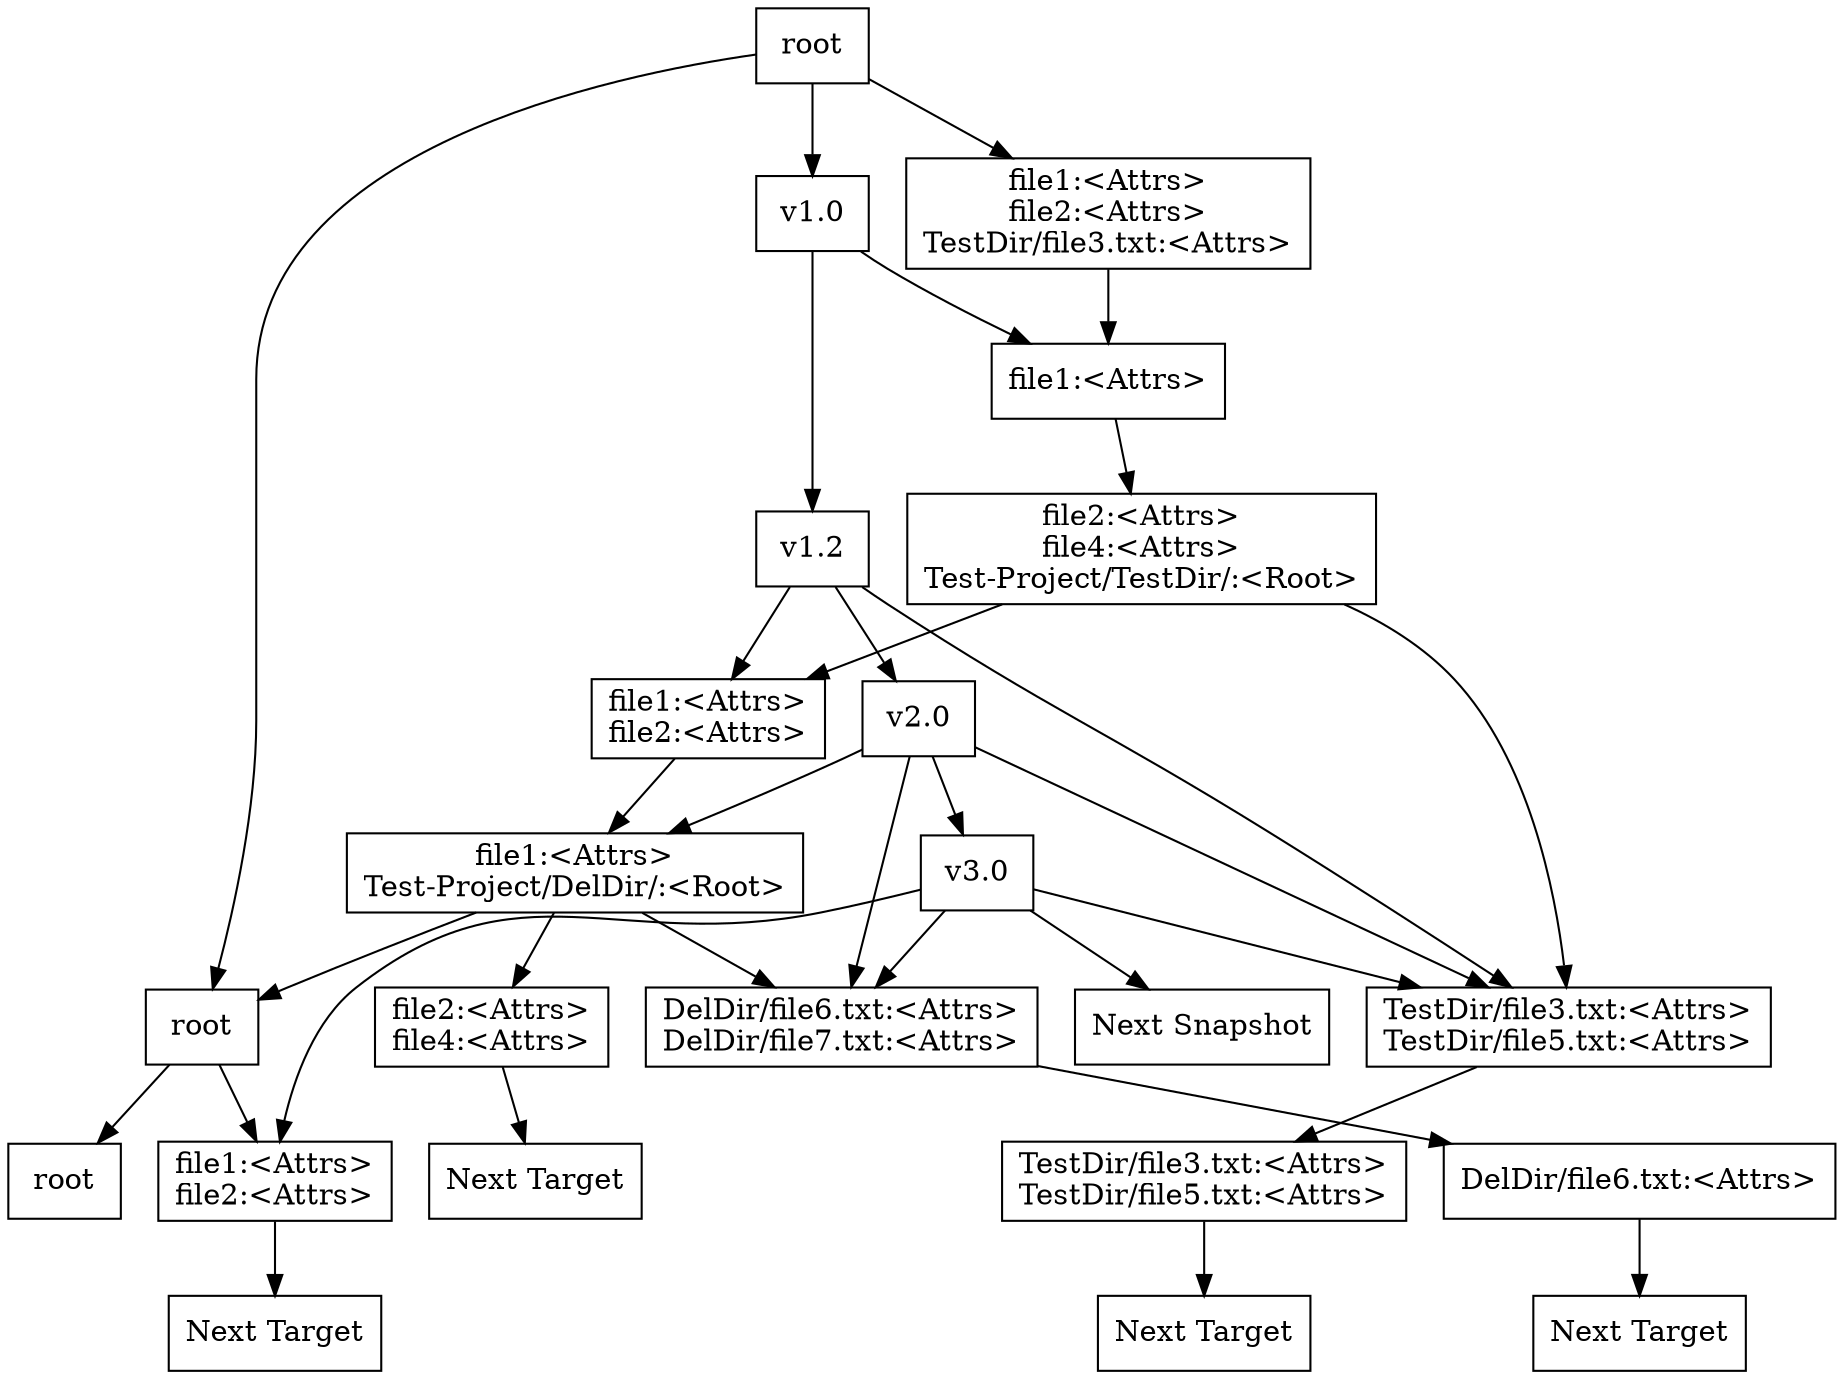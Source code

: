 digraph G {
  "ILXGXKQOYKFLIGZLFCFJKKXYD9IXPYXESVYEDKHFCUVFSMJRRZVFWTWNZKQKJXOKLSJRAXAARLDGEBXZP" [ shape =Square, label = "root" ];
  "QLMUXWHDANKMJJUAVMDYUZMJSWALM99H99ZYFZYCWUSZOA9EZFVFCPEDDYKOWJIWUU9RAPSSIAWLZQCIA" [ shape =Square, label = "v1.0" ];
  "MCUCPZCKTMHXTEQSBXFNOK9AQLXAAH9H9MKDSG9999VMOFLNCUTQUAUVC9MTDMFAPJSAASTGXMVOLZXJF" [ shape =Square, label = "file1:<Attrs>
file2:<Attrs>
TestDir/file3.txt:<Attrs>
" ];
  "FDCWVHCTIRLXPYCLEEAUQGDIOGWXZYBPNZHQ99HNVWLDFVXNULDSTXHGKFUTFVMYPHT9NYGOFRZXFRGGO" [ shape =Square, label = "root" ];
  "UIIPFGRPOZBWVRQGETCTTUZEQUBKKESYLNPVXYHDXREMHNTDAXEYUPHZTSPVUUIHSGGZBGQNLRQ9AJTTF" [ shape =Square, label = "file1:<Attrs>
" ];
  "KXFTIYIIDLUIZBJDNBCTCUWNCPOPCNUIFOLJDWLCSRKWEZGCT9KMUZNVAKU9SBHIJIIQQJLIMONPAUDFU" [ shape =Square, label = "v1.2" ];
  "PLERPRGHQYGJNLRBNHBKIWQZK9L9LH9WEXSRKBPKSXWDRMUOVQBUTQVLZRWYLHABGHIXFGUACDYRZSNGB" [ shape =Square, label = "file1:<Attrs>
Test-Project/DelDir/:<Root>
" ];
  "RLFOODRYAARIVMWTKBISWKAXDVLPLLKGWFAZXHDMOIEILHZKQCBZSIBMMYK9OYQKXLOSVAYOMJGWQ9BBG" [ shape =Square, label = "file1:<Attrs>
file2:<Attrs>
" ];
  "QK9POWBOGUSACXYQDUFWDSUPMAGKSG9UHQBRUCYWIJCXWCLSLBDALSYJFDZ9FLCGFTNYFWXAPCQJMPAUA" [ shape =Square, label = "root" ];
  "RORHHWYXYEWKKSSRZWGSEZOVOMLSJRSHPSVQDYROKMGCG9SFPBIIWQJVMMRWXPANBEEIGPGEQHDCCISTK" [ shape =Square, label = "file1:<Attrs>
file2:<Attrs>
" ];
  "IUPELRDKSDAIYUDPYZIYHICSHVCONNBXCLMNWXS9PDYWHBXOQHSBNE9WXEKWAZMULMZWY9CVJJBGBVYCW" [ shape =Square, label = "TestDir/file3.txt:<Attrs>
TestDir/file5.txt:<Attrs>
" ];
  "DFROAARDC9XVLXCGLBBHUVUOHQZGUSEWTQQDERNW9FRMMOWSCTARNINRWVBPT9ZZJMBTLWSKPI9ARDPWE" [ shape =Square, label = "v2.0" ];
  "RLRQHCUCSYBWVVUDSJLAJGOKPFMEKIXPDQDTNUQAYTIKCDRWYLUCADXRUAILGHNNEHRXKVHYOIQWGECKA" [ shape =Square, label = "file2:<Attrs>
file4:<Attrs>
Test-Project/TestDir/:<Root>
" ];
  "ARFUTR9WEAAZQLJARZOATRXBDYEMLFEFEXMIJVOGMIMAKGHRHAOYML9JBHPPW9HVSPMUDEUCPNJSXIVKJ" [ shape =Square, label = "Next Target" ];
  "OOITLGVHYLWHWYILFTQLZUAHMV9KFPCRJUJMFIXNPDRXTVZBBKHWS9KGP9EWFPJWBTWAEKPPZHJGTELRK" [ shape =Square, label = "DelDir/file6.txt:<Attrs>
DelDir/file7.txt:<Attrs>
" ];
  "OBWRKVGULRZWINXERUJYPCEDPRHVE9QRZDKNUJGDGJK9XQOGBWOKWUNQICFNZJWDANLPBMRTGIGTHATTY" [ shape =Square, label = "v3.0" ];
  "NWKYR9CASGCPXKJAHLXTXEP9EQLS9QRGSUANOEUY9KQED9QAFLMI9X9TDKQEMRNWCKJ9PRCIHRRPUUAT9" [ shape =Square, label = "TestDir/file3.txt:<Attrs>
TestDir/file5.txt:<Attrs>
" ];
  "BOTYJKXWDKDBNBSCMFZQLVBRFOLYFDRTDOKIMHDOVNHLNLZKUBQPTSKRM9YZQMB9ABAMKXBDIXJPPA9OK" [ shape =Square, label = "Next Snapshot" ];
  "IOSLJPHWMRBMI9WSTJKLKBIGAOKUAJBYNARFINVFAHZQTONXDOTFDDGJRGZBLEFCUEGSMXDOL9CTAKOQF" [ shape =Square, label = "Next Target" ];
  "WETDKOCHLGGOYQBJBHWXXKWZLISYMTPYLORFSVAXAQHSNGMQXKYMDENUKLHHQGXKFMXCCSHHRTUSFAPMD" [ shape =Square, label = "file2:<Attrs>
file4:<Attrs>
" ];
  "EGE9IQMSMXAJR9RPKXNHWYQFSDBMWC9UCGNJSDHSEDCM9GNOEPULQ9TXLJTRGGNZWFOAFMJDHPJEPJZZE" [ shape =Square, label = "DelDir/file6.txt:<Attrs>
" ];
  "SYZME9KDMTNKMXORZRGMNXCMPTZSBBROVSYJFPDQJKACSZPBMOTRFEQCEXSBKVNYBWMXMDPRBYGHTZWJL" [ shape =Square, label = "Next Target" ];
  "SJPORUE9IAQWGPWEPYFXVAAM9ZDPNCNMXJYDCIBMQQAAYCUMKEZRRJ9EKLYCMVSYLFNWLNYEATDHFVTPZ" [ shape =Square, label = "Next Target" ];
  "ILXGXKQOYKFLIGZLFCFJKKXYD9IXPYXESVYEDKHFCUVFSMJRRZVFWTWNZKQKJXOKLSJRAXAARLDGEBXZP" -> "QLMUXWHDANKMJJUAVMDYUZMJSWALM99H99ZYFZYCWUSZOA9EZFVFCPEDDYKOWJIWUU9RAPSSIAWLZQCIA";
  "ILXGXKQOYKFLIGZLFCFJKKXYD9IXPYXESVYEDKHFCUVFSMJRRZVFWTWNZKQKJXOKLSJRAXAARLDGEBXZP" -> "MCUCPZCKTMHXTEQSBXFNOK9AQLXAAH9H9MKDSG9999VMOFLNCUTQUAUVC9MTDMFAPJSAASTGXMVOLZXJF";
  "ILXGXKQOYKFLIGZLFCFJKKXYD9IXPYXESVYEDKHFCUVFSMJRRZVFWTWNZKQKJXOKLSJRAXAARLDGEBXZP" -> "FDCWVHCTIRLXPYCLEEAUQGDIOGWXZYBPNZHQ99HNVWLDFVXNULDSTXHGKFUTFVMYPHT9NYGOFRZXFRGGO";
  "MCUCPZCKTMHXTEQSBXFNOK9AQLXAAH9H9MKDSG9999VMOFLNCUTQUAUVC9MTDMFAPJSAASTGXMVOLZXJF" -> "UIIPFGRPOZBWVRQGETCTTUZEQUBKKESYLNPVXYHDXREMHNTDAXEYUPHZTSPVUUIHSGGZBGQNLRQ9AJTTF";
  "QLMUXWHDANKMJJUAVMDYUZMJSWALM99H99ZYFZYCWUSZOA9EZFVFCPEDDYKOWJIWUU9RAPSSIAWLZQCIA" -> "UIIPFGRPOZBWVRQGETCTTUZEQUBKKESYLNPVXYHDXREMHNTDAXEYUPHZTSPVUUIHSGGZBGQNLRQ9AJTTF";
  "QLMUXWHDANKMJJUAVMDYUZMJSWALM99H99ZYFZYCWUSZOA9EZFVFCPEDDYKOWJIWUU9RAPSSIAWLZQCIA" -> "KXFTIYIIDLUIZBJDNBCTCUWNCPOPCNUIFOLJDWLCSRKWEZGCT9KMUZNVAKU9SBHIJIIQQJLIMONPAUDFU";
  "PLERPRGHQYGJNLRBNHBKIWQZK9L9LH9WEXSRKBPKSXWDRMUOVQBUTQVLZRWYLHABGHIXFGUACDYRZSNGB" -> "FDCWVHCTIRLXPYCLEEAUQGDIOGWXZYBPNZHQ99HNVWLDFVXNULDSTXHGKFUTFVMYPHT9NYGOFRZXFRGGO";
  "FDCWVHCTIRLXPYCLEEAUQGDIOGWXZYBPNZHQ99HNVWLDFVXNULDSTXHGKFUTFVMYPHT9NYGOFRZXFRGGO" -> "RLFOODRYAARIVMWTKBISWKAXDVLPLLKGWFAZXHDMOIEILHZKQCBZSIBMMYK9OYQKXLOSVAYOMJGWQ9BBG";
  "FDCWVHCTIRLXPYCLEEAUQGDIOGWXZYBPNZHQ99HNVWLDFVXNULDSTXHGKFUTFVMYPHT9NYGOFRZXFRGGO" -> "QK9POWBOGUSACXYQDUFWDSUPMAGKSG9UHQBRUCYWIJCXWCLSLBDALSYJFDZ9FLCGFTNYFWXAPCQJMPAUA";
  "KXFTIYIIDLUIZBJDNBCTCUWNCPOPCNUIFOLJDWLCSRKWEZGCT9KMUZNVAKU9SBHIJIIQQJLIMONPAUDFU" -> "RORHHWYXYEWKKSSRZWGSEZOVOMLSJRSHPSVQDYROKMGCG9SFPBIIWQJVMMRWXPANBEEIGPGEQHDCCISTK";
  "KXFTIYIIDLUIZBJDNBCTCUWNCPOPCNUIFOLJDWLCSRKWEZGCT9KMUZNVAKU9SBHIJIIQQJLIMONPAUDFU" -> "IUPELRDKSDAIYUDPYZIYHICSHVCONNBXCLMNWXS9PDYWHBXOQHSBNE9WXEKWAZMULMZWY9CVJJBGBVYCW";
  "KXFTIYIIDLUIZBJDNBCTCUWNCPOPCNUIFOLJDWLCSRKWEZGCT9KMUZNVAKU9SBHIJIIQQJLIMONPAUDFU" -> "DFROAARDC9XVLXCGLBBHUVUOHQZGUSEWTQQDERNW9FRMMOWSCTARNINRWVBPT9ZZJMBTLWSKPI9ARDPWE";
  "UIIPFGRPOZBWVRQGETCTTUZEQUBKKESYLNPVXYHDXREMHNTDAXEYUPHZTSPVUUIHSGGZBGQNLRQ9AJTTF" -> "RLRQHCUCSYBWVVUDSJLAJGOKPFMEKIXPDQDTNUQAYTIKCDRWYLUCADXRUAILGHNNEHRXKVHYOIQWGECKA";
  "RLFOODRYAARIVMWTKBISWKAXDVLPLLKGWFAZXHDMOIEILHZKQCBZSIBMMYK9OYQKXLOSVAYOMJGWQ9BBG" -> "ARFUTR9WEAAZQLJARZOATRXBDYEMLFEFEXMIJVOGMIMAKGHRHAOYML9JBHPPW9HVSPMUDEUCPNJSXIVKJ";
  "RLRQHCUCSYBWVVUDSJLAJGOKPFMEKIXPDQDTNUQAYTIKCDRWYLUCADXRUAILGHNNEHRXKVHYOIQWGECKA" -> "IUPELRDKSDAIYUDPYZIYHICSHVCONNBXCLMNWXS9PDYWHBXOQHSBNE9WXEKWAZMULMZWY9CVJJBGBVYCW";
  "RLRQHCUCSYBWVVUDSJLAJGOKPFMEKIXPDQDTNUQAYTIKCDRWYLUCADXRUAILGHNNEHRXKVHYOIQWGECKA" -> "RORHHWYXYEWKKSSRZWGSEZOVOMLSJRSHPSVQDYROKMGCG9SFPBIIWQJVMMRWXPANBEEIGPGEQHDCCISTK";
  "DFROAARDC9XVLXCGLBBHUVUOHQZGUSEWTQQDERNW9FRMMOWSCTARNINRWVBPT9ZZJMBTLWSKPI9ARDPWE" -> "PLERPRGHQYGJNLRBNHBKIWQZK9L9LH9WEXSRKBPKSXWDRMUOVQBUTQVLZRWYLHABGHIXFGUACDYRZSNGB";
  "DFROAARDC9XVLXCGLBBHUVUOHQZGUSEWTQQDERNW9FRMMOWSCTARNINRWVBPT9ZZJMBTLWSKPI9ARDPWE" -> "IUPELRDKSDAIYUDPYZIYHICSHVCONNBXCLMNWXS9PDYWHBXOQHSBNE9WXEKWAZMULMZWY9CVJJBGBVYCW";
  "DFROAARDC9XVLXCGLBBHUVUOHQZGUSEWTQQDERNW9FRMMOWSCTARNINRWVBPT9ZZJMBTLWSKPI9ARDPWE" -> "OOITLGVHYLWHWYILFTQLZUAHMV9KFPCRJUJMFIXNPDRXTVZBBKHWS9KGP9EWFPJWBTWAEKPPZHJGTELRK";
  "DFROAARDC9XVLXCGLBBHUVUOHQZGUSEWTQQDERNW9FRMMOWSCTARNINRWVBPT9ZZJMBTLWSKPI9ARDPWE" -> "OBWRKVGULRZWINXERUJYPCEDPRHVE9QRZDKNUJGDGJK9XQOGBWOKWUNQICFNZJWDANLPBMRTGIGTHATTY";
  "RORHHWYXYEWKKSSRZWGSEZOVOMLSJRSHPSVQDYROKMGCG9SFPBIIWQJVMMRWXPANBEEIGPGEQHDCCISTK" -> "PLERPRGHQYGJNLRBNHBKIWQZK9L9LH9WEXSRKBPKSXWDRMUOVQBUTQVLZRWYLHABGHIXFGUACDYRZSNGB";
  "IUPELRDKSDAIYUDPYZIYHICSHVCONNBXCLMNWXS9PDYWHBXOQHSBNE9WXEKWAZMULMZWY9CVJJBGBVYCW" -> "NWKYR9CASGCPXKJAHLXTXEP9EQLS9QRGSUANOEUY9KQED9QAFLMI9X9TDKQEMRNWCKJ9PRCIHRRPUUAT9";
  "OBWRKVGULRZWINXERUJYPCEDPRHVE9QRZDKNUJGDGJK9XQOGBWOKWUNQICFNZJWDANLPBMRTGIGTHATTY" -> "RLFOODRYAARIVMWTKBISWKAXDVLPLLKGWFAZXHDMOIEILHZKQCBZSIBMMYK9OYQKXLOSVAYOMJGWQ9BBG";
  "OBWRKVGULRZWINXERUJYPCEDPRHVE9QRZDKNUJGDGJK9XQOGBWOKWUNQICFNZJWDANLPBMRTGIGTHATTY" -> "IUPELRDKSDAIYUDPYZIYHICSHVCONNBXCLMNWXS9PDYWHBXOQHSBNE9WXEKWAZMULMZWY9CVJJBGBVYCW";
  "OBWRKVGULRZWINXERUJYPCEDPRHVE9QRZDKNUJGDGJK9XQOGBWOKWUNQICFNZJWDANLPBMRTGIGTHATTY" -> "OOITLGVHYLWHWYILFTQLZUAHMV9KFPCRJUJMFIXNPDRXTVZBBKHWS9KGP9EWFPJWBTWAEKPPZHJGTELRK";
  "OBWRKVGULRZWINXERUJYPCEDPRHVE9QRZDKNUJGDGJK9XQOGBWOKWUNQICFNZJWDANLPBMRTGIGTHATTY" -> "BOTYJKXWDKDBNBSCMFZQLVBRFOLYFDRTDOKIMHDOVNHLNLZKUBQPTSKRM9YZQMB9ABAMKXBDIXJPPA9OK";
  "NWKYR9CASGCPXKJAHLXTXEP9EQLS9QRGSUANOEUY9KQED9QAFLMI9X9TDKQEMRNWCKJ9PRCIHRRPUUAT9" -> "IOSLJPHWMRBMI9WSTJKLKBIGAOKUAJBYNARFINVFAHZQTONXDOTFDDGJRGZBLEFCUEGSMXDOL9CTAKOQF";
  "PLERPRGHQYGJNLRBNHBKIWQZK9L9LH9WEXSRKBPKSXWDRMUOVQBUTQVLZRWYLHABGHIXFGUACDYRZSNGB" -> "OOITLGVHYLWHWYILFTQLZUAHMV9KFPCRJUJMFIXNPDRXTVZBBKHWS9KGP9EWFPJWBTWAEKPPZHJGTELRK";
  "PLERPRGHQYGJNLRBNHBKIWQZK9L9LH9WEXSRKBPKSXWDRMUOVQBUTQVLZRWYLHABGHIXFGUACDYRZSNGB" -> "WETDKOCHLGGOYQBJBHWXXKWZLISYMTPYLORFSVAXAQHSNGMQXKYMDENUKLHHQGXKFMXCCSHHRTUSFAPMD";
  "OOITLGVHYLWHWYILFTQLZUAHMV9KFPCRJUJMFIXNPDRXTVZBBKHWS9KGP9EWFPJWBTWAEKPPZHJGTELRK" -> "EGE9IQMSMXAJR9RPKXNHWYQFSDBMWC9UCGNJSDHSEDCM9GNOEPULQ9TXLJTRGGNZWFOAFMJDHPJEPJZZE";
  "WETDKOCHLGGOYQBJBHWXXKWZLISYMTPYLORFSVAXAQHSNGMQXKYMDENUKLHHQGXKFMXCCSHHRTUSFAPMD" -> "SYZME9KDMTNKMXORZRGMNXCMPTZSBBROVSYJFPDQJKACSZPBMOTRFEQCEXSBKVNYBWMXMDPRBYGHTZWJL";
  "EGE9IQMSMXAJR9RPKXNHWYQFSDBMWC9UCGNJSDHSEDCM9GNOEPULQ9TXLJTRGGNZWFOAFMJDHPJEPJZZE" -> "SJPORUE9IAQWGPWEPYFXVAAM9ZDPNCNMXJYDCIBMQQAAYCUMKEZRRJ9EKLYCMVSYLFNWLNYEATDHFVTPZ";
}
